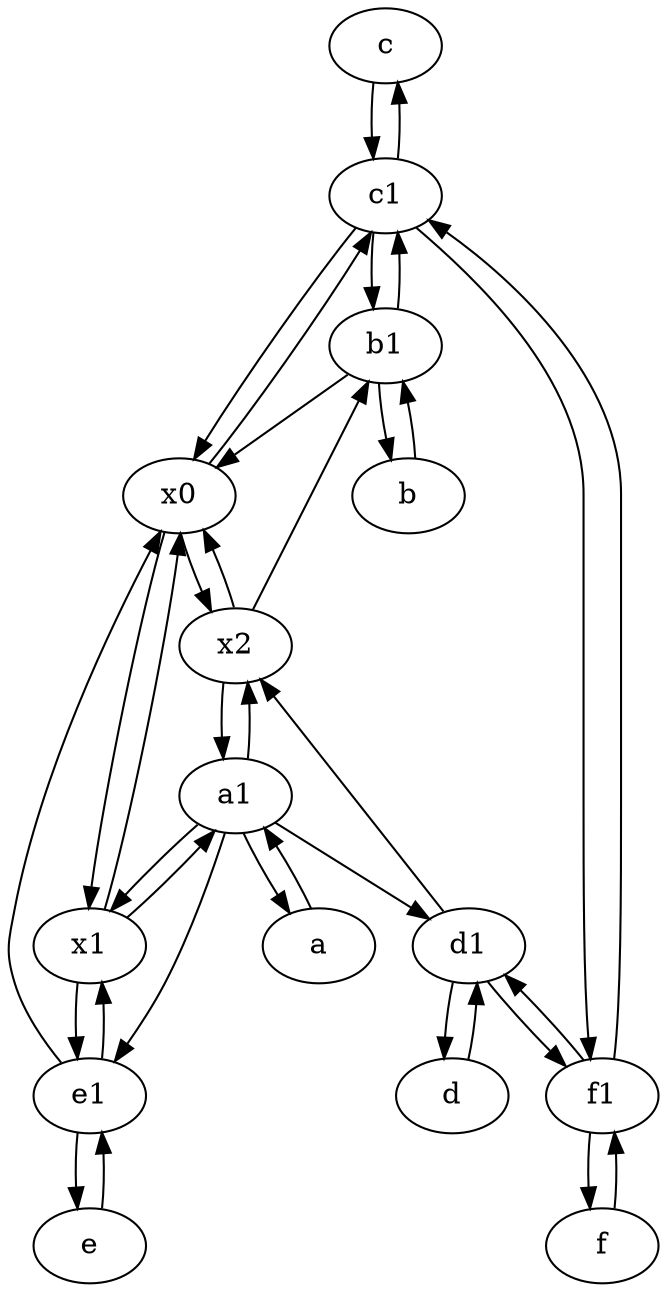 digraph  {
	c [pos="20,10!"];
	d1 [pos="25,30!"];
	c1 [pos="30,15!"];
	x1;
	b [pos="50,20!"];
	x0;
	f1;
	x2;
	e [pos="30,50!"];
	d [pos="20,30!"];
	a1 [pos="40,15!"];
	e1 [pos="25,45!"];
	f [pos="15,45!"];
	a [pos="40,10!"];
	b1 [pos="45,20!"];
	e -> e1;
	c -> c1;
	d -> d1;
	a1 -> e1;
	d1 -> x2;
	f1 -> f;
	x2 -> a1;
	b1 -> x0;
	c1 -> b1;
	x1 -> a1;
	d1 -> f1;
	c1 -> x0;
	b -> b1;
	x1 -> x0;
	f1 -> c1;
	a1 -> d1;
	x2 -> b1;
	b1 -> c1;
	a1 -> x1;
	c1 -> f1;
	e1 -> x1;
	b1 -> b;
	a -> a1;
	a1 -> a;
	f1 -> d1;
	x0 -> c1;
	c1 -> c;
	x0 -> x2;
	x2 -> x0;
	a1 -> x2;
	d1 -> d;
	e1 -> x0;
	f -> f1;
	x0 -> x1;
	x1 -> e1;
	e1 -> e;

	}